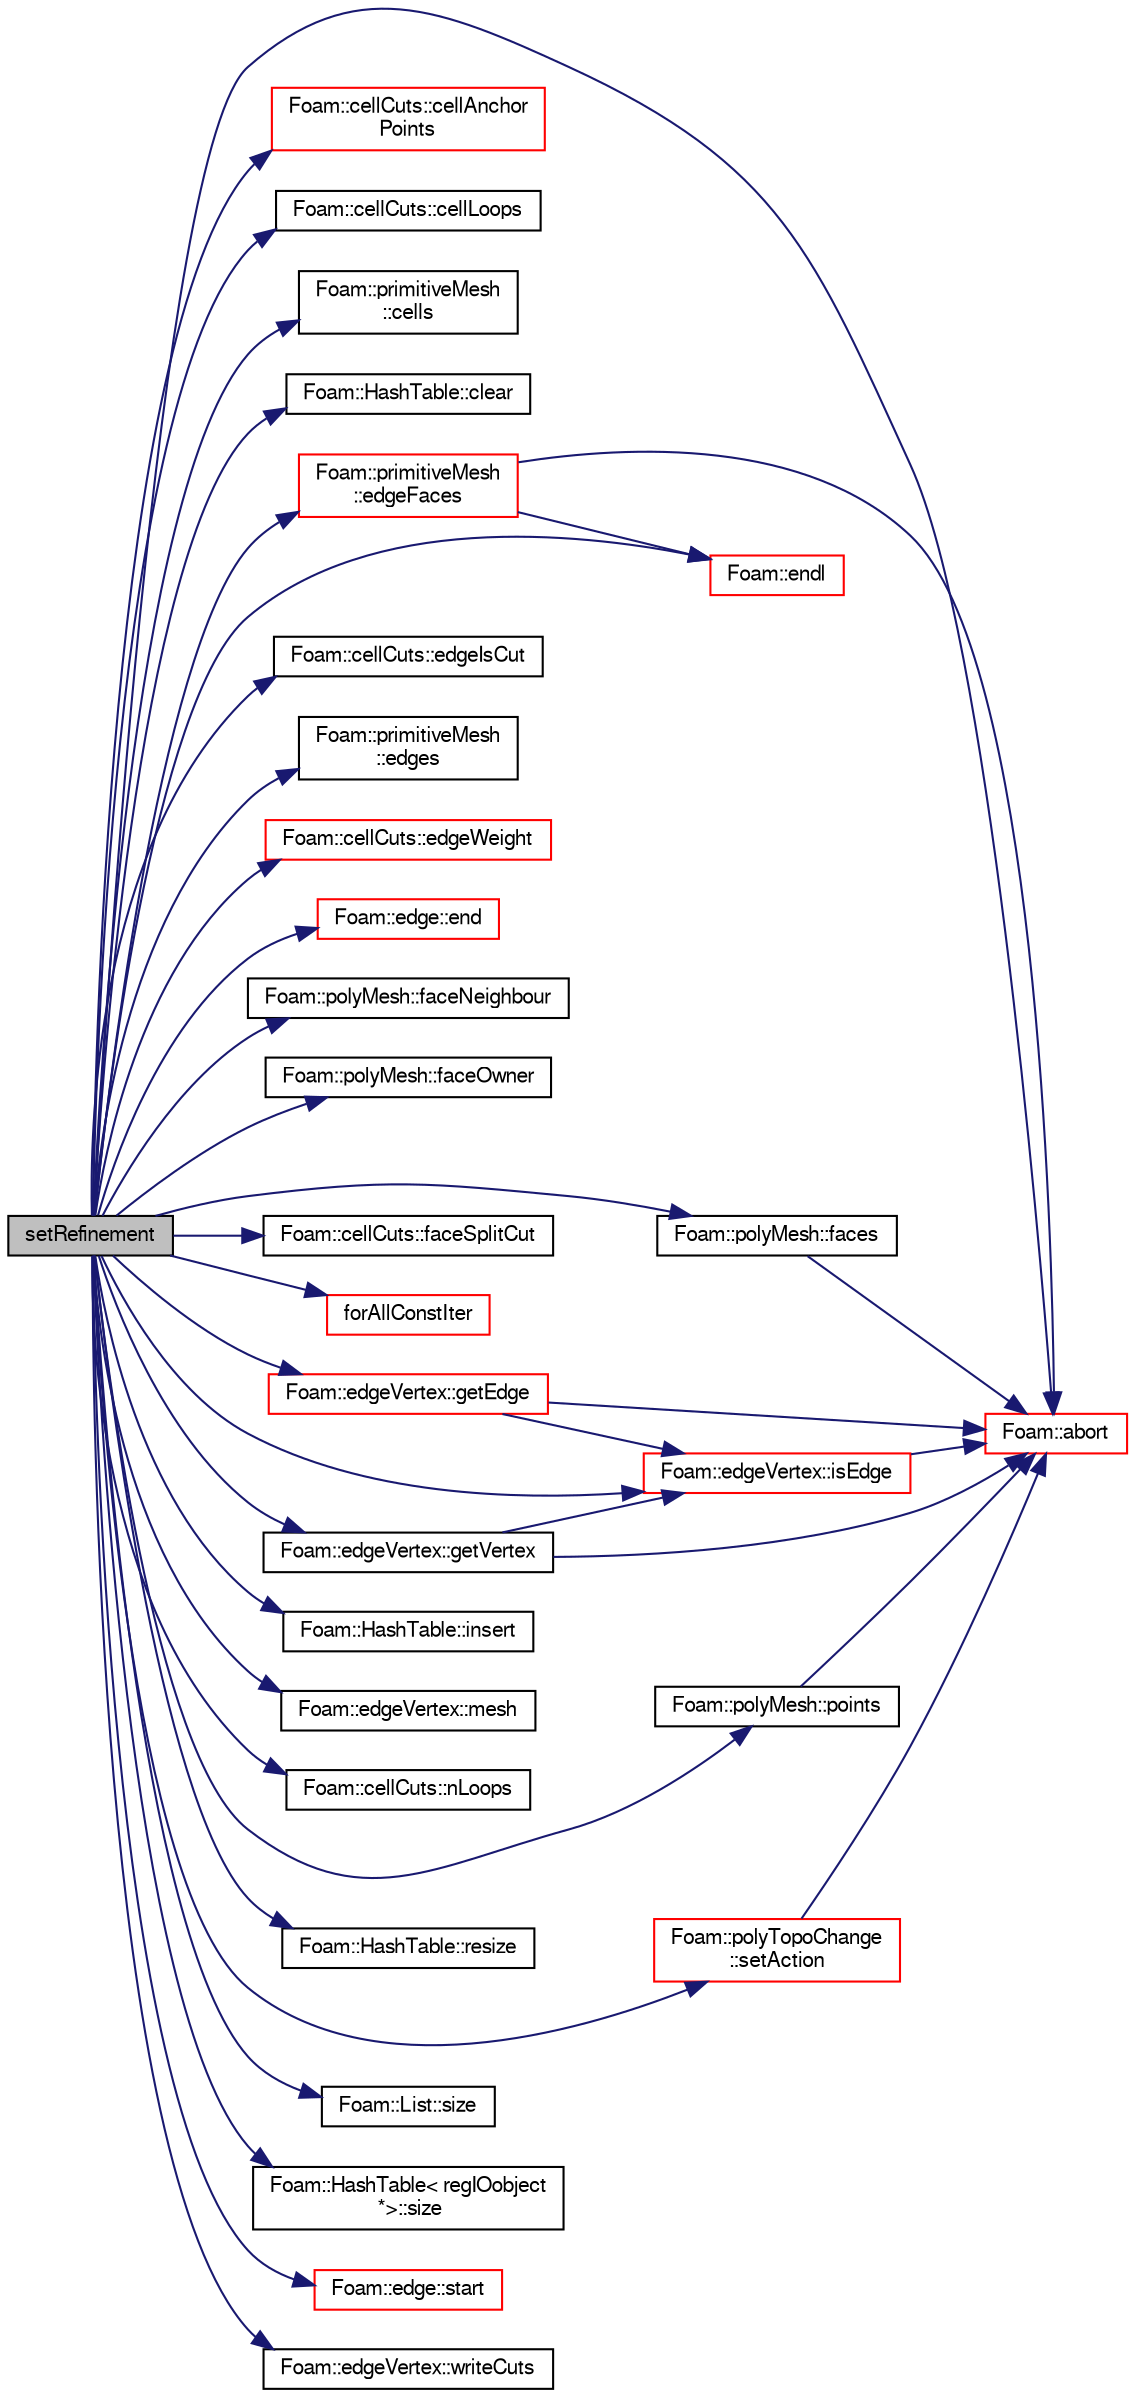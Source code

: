 digraph "setRefinement"
{
  bgcolor="transparent";
  edge [fontname="FreeSans",fontsize="10",labelfontname="FreeSans",labelfontsize="10"];
  node [fontname="FreeSans",fontsize="10",shape=record];
  rankdir="LR";
  Node465 [label="setRefinement",height=0.2,width=0.4,color="black", fillcolor="grey75", style="filled", fontcolor="black"];
  Node465 -> Node466 [color="midnightblue",fontsize="10",style="solid",fontname="FreeSans"];
  Node466 [label="Foam::abort",height=0.2,width=0.4,color="red",URL="$a21124.html#a447107a607d03e417307c203fa5fb44b"];
  Node465 -> Node509 [color="midnightblue",fontsize="10",style="solid",fontname="FreeSans"];
  Node509 [label="Foam::cellCuts::cellAnchor\lPoints",height=0.2,width=0.4,color="red",URL="$a21466.html#ac647dedf039b04921aefc58bd994114b",tooltip="For each cut cell the points on the &#39;anchor&#39; side of the cell. "];
  Node465 -> Node825 [color="midnightblue",fontsize="10",style="solid",fontname="FreeSans"];
  Node825 [label="Foam::cellCuts::cellLoops",height=0.2,width=0.4,color="black",URL="$a21466.html#a857c8b06bb3a22c729a5d87a5234a56a",tooltip="For each cut cell the cut along the circumference. "];
  Node465 -> Node538 [color="midnightblue",fontsize="10",style="solid",fontname="FreeSans"];
  Node538 [label="Foam::primitiveMesh\l::cells",height=0.2,width=0.4,color="black",URL="$a27530.html#af19bf800d725a623c7b1d0101d65e7d3"];
  Node465 -> Node555 [color="midnightblue",fontsize="10",style="solid",fontname="FreeSans"];
  Node555 [label="Foam::HashTable::clear",height=0.2,width=0.4,color="black",URL="$a25702.html#ac8bb3912a3ce86b15842e79d0b421204",tooltip="Clear all entries from table. "];
  Node465 -> Node545 [color="midnightblue",fontsize="10",style="solid",fontname="FreeSans"];
  Node545 [label="Foam::primitiveMesh\l::edgeFaces",height=0.2,width=0.4,color="red",URL="$a27530.html#ad38ecd2902727a890ebd437731c271c8"];
  Node545 -> Node474 [color="midnightblue",fontsize="10",style="solid",fontname="FreeSans"];
  Node474 [label="Foam::endl",height=0.2,width=0.4,color="red",URL="$a21124.html#a2db8fe02a0d3909e9351bb4275b23ce4",tooltip="Add newline and flush stream. "];
  Node545 -> Node466 [color="midnightblue",fontsize="10",style="solid",fontname="FreeSans"];
  Node465 -> Node826 [color="midnightblue",fontsize="10",style="solid",fontname="FreeSans"];
  Node826 [label="Foam::cellCuts::edgeIsCut",height=0.2,width=0.4,color="black",URL="$a21466.html#abecb8b80670e487f613ae1fd3c382dc5",tooltip="Is edge cut. "];
  Node465 -> Node547 [color="midnightblue",fontsize="10",style="solid",fontname="FreeSans"];
  Node547 [label="Foam::primitiveMesh\l::edges",height=0.2,width=0.4,color="black",URL="$a27530.html#a21d764179912ddda5c6f95193c289846",tooltip="Return mesh edges. Uses calcEdges. "];
  Node465 -> Node827 [color="midnightblue",fontsize="10",style="solid",fontname="FreeSans"];
  Node827 [label="Foam::cellCuts::edgeWeight",height=0.2,width=0.4,color="red",URL="$a21466.html#a4859531d585892f6a7173a77ed8402e2",tooltip="If edge is cut gives weight (ratio between start() and end()) "];
  Node465 -> Node557 [color="midnightblue",fontsize="10",style="solid",fontname="FreeSans"];
  Node557 [label="Foam::edge::end",height=0.2,width=0.4,color="red",URL="$a27210.html#a5ac1c619caccdf5bcf8c3d58a409849f",tooltip="Return end vertex label. "];
  Node465 -> Node474 [color="midnightblue",fontsize="10",style="solid",fontname="FreeSans"];
  Node465 -> Node560 [color="midnightblue",fontsize="10",style="solid",fontname="FreeSans"];
  Node560 [label="Foam::polyMesh::faceNeighbour",height=0.2,width=0.4,color="black",URL="$a27410.html#a9fb57b52c700ed61f09ada65412d13e3",tooltip="Return face neighbour. "];
  Node465 -> Node567 [color="midnightblue",fontsize="10",style="solid",fontname="FreeSans"];
  Node567 [label="Foam::polyMesh::faceOwner",height=0.2,width=0.4,color="black",URL="$a27410.html#a57752b49bfee23ca1944c3fb0493974f",tooltip="Return face owner. "];
  Node465 -> Node568 [color="midnightblue",fontsize="10",style="solid",fontname="FreeSans"];
  Node568 [label="Foam::polyMesh::faces",height=0.2,width=0.4,color="black",URL="$a27410.html#a431c0a24765f0bb6d32f6a03ce0e9b57",tooltip="Return raw faces. "];
  Node568 -> Node466 [color="midnightblue",fontsize="10",style="solid",fontname="FreeSans"];
  Node465 -> Node829 [color="midnightblue",fontsize="10",style="solid",fontname="FreeSans"];
  Node829 [label="Foam::cellCuts::faceSplitCut",height=0.2,width=0.4,color="black",URL="$a21466.html#a881ec224c899931c515a11e0d1f83cca",tooltip="Gives for split face the two cuts that split the face into two. "];
  Node465 -> Node569 [color="midnightblue",fontsize="10",style="solid",fontname="FreeSans"];
  Node569 [label="forAllConstIter",height=0.2,width=0.4,color="red",URL="$a38141.html#ae21e2836509b0fa7f7cedf6493b11b09"];
  Node465 -> Node830 [color="midnightblue",fontsize="10",style="solid",fontname="FreeSans"];
  Node830 [label="Foam::edgeVertex::getEdge",height=0.2,width=0.4,color="red",URL="$a21494.html#a4cfb706c40b0c7beeb1b83b466e5cb2e",tooltip="convert eVert to edge label "];
  Node830 -> Node466 [color="midnightblue",fontsize="10",style="solid",fontname="FreeSans"];
  Node830 -> Node831 [color="midnightblue",fontsize="10",style="solid",fontname="FreeSans"];
  Node831 [label="Foam::edgeVertex::isEdge",height=0.2,width=0.4,color="red",URL="$a21494.html#a41bb4fbf7e5af9ad942e457104c9e4d1",tooltip="is eVert an edge? "];
  Node831 -> Node466 [color="midnightblue",fontsize="10",style="solid",fontname="FreeSans"];
  Node465 -> Node832 [color="midnightblue",fontsize="10",style="solid",fontname="FreeSans"];
  Node832 [label="Foam::edgeVertex::getVertex",height=0.2,width=0.4,color="black",URL="$a21494.html#aed8480197c0ee0ced2d717ef7b8ab63b",tooltip="convert eVert to vertex label "];
  Node832 -> Node466 [color="midnightblue",fontsize="10",style="solid",fontname="FreeSans"];
  Node832 -> Node831 [color="midnightblue",fontsize="10",style="solid",fontname="FreeSans"];
  Node465 -> Node773 [color="midnightblue",fontsize="10",style="solid",fontname="FreeSans"];
  Node773 [label="Foam::HashTable::insert",height=0.2,width=0.4,color="black",URL="$a25702.html#a5eee1e0e199ad59b9cb3916cd42156e0",tooltip="Insert a new hashedEntry. "];
  Node465 -> Node831 [color="midnightblue",fontsize="10",style="solid",fontname="FreeSans"];
  Node465 -> Node833 [color="midnightblue",fontsize="10",style="solid",fontname="FreeSans"];
  Node833 [label="Foam::edgeVertex::mesh",height=0.2,width=0.4,color="black",URL="$a21494.html#ae78c91f8ff731c07ccc4351d9fe861ba"];
  Node465 -> Node834 [color="midnightblue",fontsize="10",style="solid",fontname="FreeSans"];
  Node834 [label="Foam::cellCuts::nLoops",height=0.2,width=0.4,color="black",URL="$a21466.html#aa761a4a5f944e83e303a6b4c3de13b5a",tooltip="Number of valid cell loops. "];
  Node465 -> Node815 [color="midnightblue",fontsize="10",style="solid",fontname="FreeSans"];
  Node815 [label="Foam::polyMesh::points",height=0.2,width=0.4,color="black",URL="$a27410.html#ac44123fc1265297c41a43c3b62fdb4c2",tooltip="Return raw points. "];
  Node815 -> Node466 [color="midnightblue",fontsize="10",style="solid",fontname="FreeSans"];
  Node465 -> Node835 [color="midnightblue",fontsize="10",style="solid",fontname="FreeSans"];
  Node835 [label="Foam::HashTable::resize",height=0.2,width=0.4,color="black",URL="$a25702.html#ae697ea15032f01f89988bb8ada677832",tooltip="Resize the hash table for efficiency. "];
  Node465 -> Node836 [color="midnightblue",fontsize="10",style="solid",fontname="FreeSans"];
  Node836 [label="Foam::polyTopoChange\l::setAction",height=0.2,width=0.4,color="red",URL="$a21678.html#a40a23962b792d24f4cb999f5b55aece2",tooltip="For compatibility with polyTopoChange: set topological action. "];
  Node836 -> Node466 [color="midnightblue",fontsize="10",style="solid",fontname="FreeSans"];
  Node465 -> Node548 [color="midnightblue",fontsize="10",style="solid",fontname="FreeSans"];
  Node548 [label="Foam::List::size",height=0.2,width=0.4,color="black",URL="$a25694.html#a8a5f6fa29bd4b500caf186f60245b384",tooltip="Override size to be inconsistent with allocated storage. "];
  Node465 -> Node680 [color="midnightblue",fontsize="10",style="solid",fontname="FreeSans"];
  Node680 [label="Foam::HashTable\< regIOobject\l *\>::size",height=0.2,width=0.4,color="black",URL="$a25702.html#a47b3bf30da1eb3ab8076b5fbe00e0494",tooltip="Return number of elements in table. "];
  Node465 -> Node818 [color="midnightblue",fontsize="10",style="solid",fontname="FreeSans"];
  Node818 [label="Foam::edge::start",height=0.2,width=0.4,color="red",URL="$a27210.html#afe56bdd2031bbf8321e35e2330c0b990",tooltip="Return start vertex label. "];
  Node465 -> Node923 [color="midnightblue",fontsize="10",style="solid",fontname="FreeSans"];
  Node923 [label="Foam::edgeVertex::writeCuts",height=0.2,width=0.4,color="black",URL="$a21494.html#a1b577ff9a558b854e2b37e771b798768",tooltip="Write cut descriptions to Ostream. "];
}
